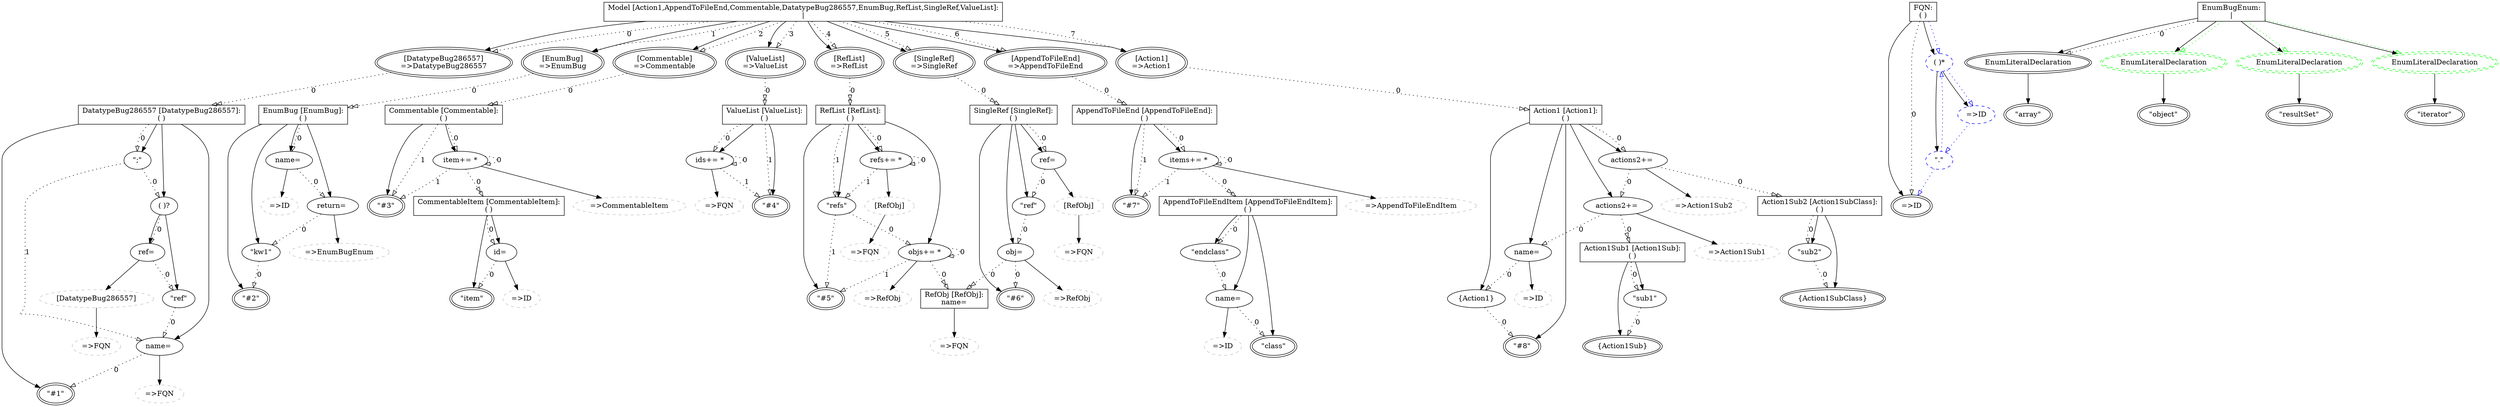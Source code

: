 ## This is a Graphviz .dot file (http://www.graphviz.org/)
## You can use the command 'dot -Tpdf this.dot > out.pdf' to render it.
digraph G {
alternatives72961245 [label="Model \[Action1,AppendToFileEnd,Commentable,DatatypeBug286557,EnumBug,RefList,SingleRef,ValueList\]:\n\|",shape=record];
rulecall46482278 [peripheries=2,label="\[DatatypeBug286557\]\n=\>DatatypeBug286557"];
rulecall1691082485 [peripheries=2,label="\[EnumBug\]\n=\>EnumBug"];
rulecall77257350 [peripheries=2,label="\[Commentable\]\n=\>Commentable"];
rulecall1384158662 [peripheries=2,label="\[ValueList\]\n=\>ValueList"];
rulecall2011767930 [peripheries=2,label="\[RefList\]\n=\>RefList"];
rulecall1801061142 [peripheries=2,label="\[SingleRef\]\n=\>SingleRef"];
rulecall1652609129 [peripheries=2,label="\[AppendToFileEnd\]\n=\>AppendToFileEnd"];
rulecall1995624452 [peripheries=2,label="\[Action1\]\n=\>Action1"];
group817113726 [label="DatatypeBug286557 \[DatatypeBug286557\]:\n( )",shape=record];
keyword72470317 [peripheries=2,label="\"#1\""];
assignment385389970 [label="name= "];
rulecall438546438 [style=dashed,color=grey,label="=\>FQN"];
group486106962 [label="( )?"];
keyword971917146 [label="\"ref\""];
assignment1250853740 [label="ref= "];
crossreference1381387697 [style=dashed,color=grey,label="\[DatatypeBug286557\]"];
rulecall497276299 [style=dashed,color=grey,label="=\>FQN"];
keyword1863886816 [label="\";\""];
group270257981 [label="FQN:\n( )",shape=record];
rulecall297973262 [peripheries=2,label="=\>ID"];
group104749630 [style=dashed,color=blue,label="( )*"];
keyword1737924517 [style=dashed,color=blue,label="\".\""];
rulecall1372274372 [style=dashed,color=blue,label="=\>ID"];
group1328073683 [label="EnumBug \[EnumBug\]:\n( )",shape=record];
keyword2136846910 [peripheries=2,label="\"#2\""];
keyword1616987589 [label="\"kw1\""];
assignment304855538 [label="return= "];
rulecall1958529071 [style=dashed,color=grey,label="=\>EnumBugEnum"];
assignment368755081 [label="name= "];
rulecall28841125 [style=dashed,color=grey,label="=\>ID"];
alternatives1696642166 [label="EnumBugEnum:\n\|",shape=record];
enumliteraldeclaration1177019096 [peripheries=2,label=EnumLiteralDeclaration];
keyword1688073955 [peripheries=2,label="\"array\""];
enumliteraldeclaration1052501168 [peripheries=2,style=dashed,color=green,label=EnumLiteralDeclaration];
keyword564330237 [peripheries=2,label="\"object\""];
enumliteraldeclaration1410508107 [peripheries=2,style=dashed,color=green,label=EnumLiteralDeclaration];
keyword337775116 [peripheries=2,label="\"resultSet\""];
enumliteraldeclaration1187095591 [peripheries=2,style=dashed,color=green,label=EnumLiteralDeclaration];
keyword1392517307 [peripheries=2,label="\"iterator\""];
group1103502481 [label="Commentable \[Commentable\]:\n( )",shape=record];
keyword897422675 [peripheries=2,label="\"#3\""];
assignment1205245844 [label="item+= *"];
rulecall1501141604 [style=dashed,color=grey,label="=\>CommentableItem"];
group600962034 [label="CommentableItem \[CommentableItem\]:\n( )",shape=record];
keyword753313597 [peripheries=2,label="\"item\""];
assignment1525525714 [label="id= "];
rulecall703413665 [style=dashed,color=grey,label="=\>ID"];
group1382502966 [label="ValueList \[ValueList\]:\n( )",shape=record];
keyword2101772669 [peripheries=2,label="\"#4\""];
assignment534738380 [label="ids+= *"];
rulecall128889965 [style=dashed,color=grey,label="=\>FQN"];
group1954102985 [label="RefList \[RefList\]:\n( )",shape=record];
keyword1141455324 [peripheries=2,label="\"#5\""];
assignment968211817 [label="objs+= *"];
rulecall1252415000 [style=dashed,color=grey,label="=\>RefObj"];
keyword1851680753 [label="\"refs\""];
assignment2012886994 [label="refs+= *"];
crossreference1281816967 [style=dashed,color=grey,label="\[RefObj\]"];
rulecall1382038687 [style=dashed,color=grey,label="=\>FQN"];
assignment34930199 [peripheries=2,label="RefObj \[RefObj\]:\nname= ",shape=record];
rulecall808818962 [style=dashed,color=grey,label="=\>FQN"];
group579244259 [label="SingleRef \[SingleRef\]:\n( )",shape=record];
keyword814889162 [peripheries=2,label="\"#6\""];
assignment1338928815 [label="obj= "];
rulecall2042940439 [style=dashed,color=grey,label="=\>RefObj"];
keyword1731410037 [label="\"ref\""];
assignment1405075009 [label="ref= "];
crossreference1365493851 [style=dashed,color=grey,label="\[RefObj\]"];
rulecall1897590019 [style=dashed,color=grey,label="=\>FQN"];
group1936619660 [label="AppendToFileEnd \[AppendToFileEnd\]:\n( )",shape=record];
keyword1504471688 [peripheries=2,label="\"#7\""];
assignment1183200438 [label="items+= *"];
rulecall351190246 [style=dashed,color=grey,label="=\>AppendToFileEndItem"];
group378589418 [label="AppendToFileEndItem \[AppendToFileEndItem\]:\n( )",shape=record];
keyword2105785912 [peripheries=2,label="\"class\""];
assignment1413320424 [label="name= "];
rulecall359746701 [style=dashed,color=grey,label="=\>ID"];
keyword1096337402 [label="\"endclass\""];
group1970757086 [label="Action1 \[Action1\]:\n( )",shape=record];
keyword1874056721 [peripheries=2,label="\"#8\""];
action128659298 [label="{Action1}"];
assignment1037175529 [label="name= "];
rulecall684353204 [style=dashed,color=grey,label="=\>ID"];
assignment1886296 [label="actions2+= "];
rulecall1638205814 [style=dashed,color=grey,label="=\>Action1Sub1"];
assignment437277711 [label="actions2+= "];
rulecall637448743 [style=dashed,color=grey,label="=\>Action1Sub2"];
group1522268748 [label="Action1Sub1 \[Action1Sub\]:\n( )",shape=record];
action1798160925 [peripheries=2,label="{Action1Sub}"];
keyword1717922155 [label="\"sub1\""];
group1011124635 [label="Action1Sub2 \[Action1SubClass\]:\n( )",shape=record];
action933641734 [peripheries=2,label="{Action1SubClass}"];
keyword1306766070 [label="\"sub2\""];
rulecall46482278->group817113726 [style=dotted,label=0,arrowhead=onormalonormal];
alternatives72961245->rulecall46482278 [];
rulecall1691082485->group1328073683 [style=dotted,label=0,arrowhead=onormalonormal];
alternatives72961245->rulecall1691082485 [];
rulecall77257350->group1103502481 [style=dotted,label=0,arrowhead=onormalonormal];
alternatives72961245->rulecall77257350 [];
rulecall1384158662->group1382502966 [style=dotted,label=0,arrowhead=onormalonormal];
alternatives72961245->rulecall1384158662 [];
rulecall2011767930->group1954102985 [style=dotted,label=0,arrowhead=onormalonormal];
alternatives72961245->rulecall2011767930 [];
rulecall1801061142->group579244259 [style=dotted,label=0,arrowhead=onormalonormal];
alternatives72961245->rulecall1801061142 [];
rulecall1652609129->group1936619660 [style=dotted,label=0,arrowhead=onormalonormal];
alternatives72961245->rulecall1652609129 [];
rulecall1995624452->group1970757086 [style=dotted,label=0,arrowhead=onormalonormal];
alternatives72961245->rulecall1995624452 [];
alternatives72961245->rulecall46482278 [style=dotted,label=0,arrowhead=onormal];
alternatives72961245->rulecall1691082485 [style=dotted,label=1,arrowhead=onormal];
alternatives72961245->rulecall77257350 [style=dotted,label=2,arrowhead=onormal];
alternatives72961245->rulecall1384158662 [style=dotted,label=3,arrowhead=onormal];
alternatives72961245->rulecall2011767930 [style=dotted,label=4,arrowhead=onormal];
alternatives72961245->rulecall1801061142 [style=dotted,label=5,arrowhead=onormal];
alternatives72961245->rulecall1652609129 [style=dotted,label=6,arrowhead=onormal];
alternatives72961245->rulecall1995624452 [style=dotted,label=7,arrowhead=onormal];
group817113726->keyword72470317 [];
assignment385389970->rulecall438546438 [];
assignment385389970->keyword72470317 [style=dotted,label=0,arrowhead=onormal];
group817113726->assignment385389970 [];
keyword971917146->assignment385389970 [style=dotted,label=0,arrowhead=onormal];
group486106962->keyword971917146 [];
crossreference1381387697->rulecall497276299 [];
assignment1250853740->crossreference1381387697 [];
assignment1250853740->keyword971917146 [style=dotted,label=0,arrowhead=onormal];
group486106962->assignment1250853740 [];
group486106962->assignment1250853740 [style=dotted,label=0,arrowhead=onormal];
group817113726->group486106962 [];
keyword1863886816->group486106962 [style=dotted,label=0,arrowhead=onormal];
keyword1863886816->assignment385389970 [style=dotted,label=1,arrowhead=onormal];
group817113726->keyword1863886816 [];
group817113726->keyword1863886816 [style=dotted,label=0,arrowhead=onormal];
group270257981->rulecall297973262 [];
keyword1737924517->group104749630 [style=dotted,color=blue,arrowhead=onormal];
keyword1737924517->rulecall297973262 [style=dotted,color=blue,arrowhead=onormal];
group104749630->keyword1737924517 [];
rulecall1372274372->keyword1737924517 [style=dotted,color=blue,arrowhead=onormal];
group104749630->rulecall1372274372 [];
group104749630->rulecall1372274372 [style=dotted,color=blue,arrowhead=onormal];
group270257981->group104749630 [];
group270257981->group104749630 [style=dotted,color=blue,arrowhead=onormal];
group270257981->rulecall297973262 [style=dotted,label=0,arrowhead=onormal];
group1328073683->keyword2136846910 [];
keyword1616987589->keyword2136846910 [style=dotted,label=0,arrowhead=onormal];
group1328073683->keyword1616987589 [];
assignment304855538->rulecall1958529071 [];
assignment304855538->keyword1616987589 [style=dotted,label=0,arrowhead=onormal];
group1328073683->assignment304855538 [];
assignment368755081->rulecall28841125 [];
assignment368755081->assignment304855538 [style=dotted,label=0,arrowhead=onormal];
group1328073683->assignment368755081 [];
group1328073683->assignment368755081 [style=dotted,label=0,arrowhead=onormal];
enumliteraldeclaration1177019096->keyword1688073955 [];
alternatives1696642166->enumliteraldeclaration1177019096 [];
enumliteraldeclaration1052501168->keyword564330237 [];
alternatives1696642166->enumliteraldeclaration1052501168 [];
enumliteraldeclaration1410508107->keyword337775116 [];
alternatives1696642166->enumliteraldeclaration1410508107 [];
enumliteraldeclaration1187095591->keyword1392517307 [];
alternatives1696642166->enumliteraldeclaration1187095591 [];
alternatives1696642166->enumliteraldeclaration1177019096 [style=dotted,label=0,arrowhead=onormal];
alternatives1696642166->enumliteraldeclaration1052501168 [style=dotted,color=green,arrowhead=onormal];
alternatives1696642166->enumliteraldeclaration1410508107 [style=dotted,color=green,arrowhead=onormal];
alternatives1696642166->enumliteraldeclaration1187095591 [style=dotted,color=green,arrowhead=onormal];
group1103502481->keyword897422675 [];
assignment1205245844->rulecall1501141604 [];
assignment1205245844->group600962034 [style=dotted,label=0,arrowhead=onormalonormal];
assignment1205245844->assignment1205245844 [style=dotted,label=0,arrowtail=odot,arrowhead=onormal];
assignment1205245844->keyword897422675 [style=dotted,label=1,arrowtail=odot,arrowhead=onormal];
group1103502481->assignment1205245844 [];
group1103502481->assignment1205245844 [style=dotted,label=0,arrowhead=onormal];
group1103502481->keyword897422675 [style=dotted,label=1,arrowhead=onormal];
group600962034->keyword753313597 [];
assignment1525525714->rulecall703413665 [];
assignment1525525714->keyword753313597 [style=dotted,label=0,arrowhead=onormal];
group600962034->assignment1525525714 [];
group600962034->assignment1525525714 [style=dotted,label=0,arrowhead=onormal];
group1382502966->keyword2101772669 [];
assignment534738380->rulecall128889965 [];
assignment534738380->assignment534738380 [style=dotted,label=0,arrowhead=onormal];
assignment534738380->keyword2101772669 [style=dotted,label=1,arrowhead=onormal];
group1382502966->assignment534738380 [];
group1382502966->assignment534738380 [style=dotted,label=0,arrowhead=onormal];
group1382502966->keyword2101772669 [style=dotted,label=1,arrowhead=onormal];
group1954102985->keyword1141455324 [];
assignment968211817->rulecall1252415000 [];
assignment968211817->assignment34930199 [style=dotted,label=0,arrowhead=onormalonormal];
assignment968211817->assignment968211817 [style=dotted,label=0,arrowtail=odot,arrowhead=onormal];
assignment968211817->keyword1141455324 [style=dotted,label=1,arrowtail=odot,arrowhead=onormal];
group1954102985->assignment968211817 [];
keyword1851680753->assignment968211817 [style=dotted,label=0,arrowhead=onormal];
keyword1851680753->keyword1141455324 [style=dotted,label=1,arrowhead=onormal];
group1954102985->keyword1851680753 [];
crossreference1281816967->rulecall1382038687 [];
assignment2012886994->crossreference1281816967 [];
assignment2012886994->assignment2012886994 [style=dotted,label=0,arrowhead=onormal];
assignment2012886994->keyword1851680753 [style=dotted,label=1,arrowhead=onormal];
group1954102985->assignment2012886994 [];
group1954102985->assignment2012886994 [style=dotted,label=0,arrowhead=onormal];
group1954102985->keyword1851680753 [style=dotted,label=1,arrowhead=onormal];
assignment34930199->rulecall808818962 [];
group579244259->keyword814889162 [];
assignment1338928815->rulecall2042940439 [];
assignment1338928815->assignment34930199 [style=dotted,label=0,arrowhead=onormalonormal];
assignment1338928815->keyword814889162 [style=dotted,label=0,arrowtail=odot,arrowhead=onormal];
group579244259->assignment1338928815 [];
keyword1731410037->assignment1338928815 [style=dotted,label=0,arrowhead=onormal];
group579244259->keyword1731410037 [];
crossreference1365493851->rulecall1897590019 [];
assignment1405075009->crossreference1365493851 [];
assignment1405075009->keyword1731410037 [style=dotted,label=0,arrowhead=onormal];
group579244259->assignment1405075009 [];
group579244259->assignment1405075009 [style=dotted,label=0,arrowhead=onormal];
group1936619660->keyword1504471688 [];
assignment1183200438->rulecall351190246 [];
assignment1183200438->group378589418 [style=dotted,label=0,arrowhead=onormalonormal];
assignment1183200438->assignment1183200438 [style=dotted,label=0,arrowtail=odot,arrowhead=onormal];
assignment1183200438->keyword1504471688 [style=dotted,label=1,arrowtail=odot,arrowhead=onormal];
group1936619660->assignment1183200438 [];
group1936619660->assignment1183200438 [style=dotted,label=0,arrowhead=onormal];
group1936619660->keyword1504471688 [style=dotted,label=1,arrowhead=onormal];
group378589418->keyword2105785912 [];
assignment1413320424->rulecall359746701 [];
assignment1413320424->keyword2105785912 [style=dotted,label=0,arrowhead=onormal];
group378589418->assignment1413320424 [];
keyword1096337402->assignment1413320424 [style=dotted,label=0,arrowhead=onormal];
group378589418->keyword1096337402 [];
group378589418->keyword1096337402 [style=dotted,label=0,arrowhead=onormal];
group1970757086->keyword1874056721 [];
action128659298->keyword1874056721 [style=dotted,label=0,arrowhead=onormal];
group1970757086->action128659298 [];
assignment1037175529->rulecall684353204 [];
assignment1037175529->action128659298 [style=dotted,label=0,arrowhead=onormal];
group1970757086->assignment1037175529 [];
assignment1886296->rulecall1638205814 [];
assignment1886296->group1522268748 [style=dotted,label=0,arrowhead=onormalonormal];
assignment1886296->assignment1037175529 [style=dotted,label=0,arrowtail=odot,arrowhead=onormal];
group1970757086->assignment1886296 [];
assignment437277711->rulecall637448743 [];
assignment437277711->group1011124635 [style=dotted,label=0,arrowhead=onormalonormal];
assignment437277711->assignment1886296 [style=dotted,label=0,arrowtail=odot,arrowhead=onormal];
group1970757086->assignment437277711 [];
group1970757086->assignment437277711 [style=dotted,label=0,arrowhead=onormal];
group1522268748->action1798160925 [];
keyword1717922155->action1798160925 [style=dotted,label=0,arrowhead=onormal];
group1522268748->keyword1717922155 [];
group1522268748->keyword1717922155 [style=dotted,label=0,arrowhead=onormal];
group1011124635->action933641734 [];
keyword1306766070->action933641734 [style=dotted,label=0,arrowhead=onormal];
group1011124635->keyword1306766070 [];
group1011124635->keyword1306766070 [style=dotted,label=0,arrowhead=onormal];
}

